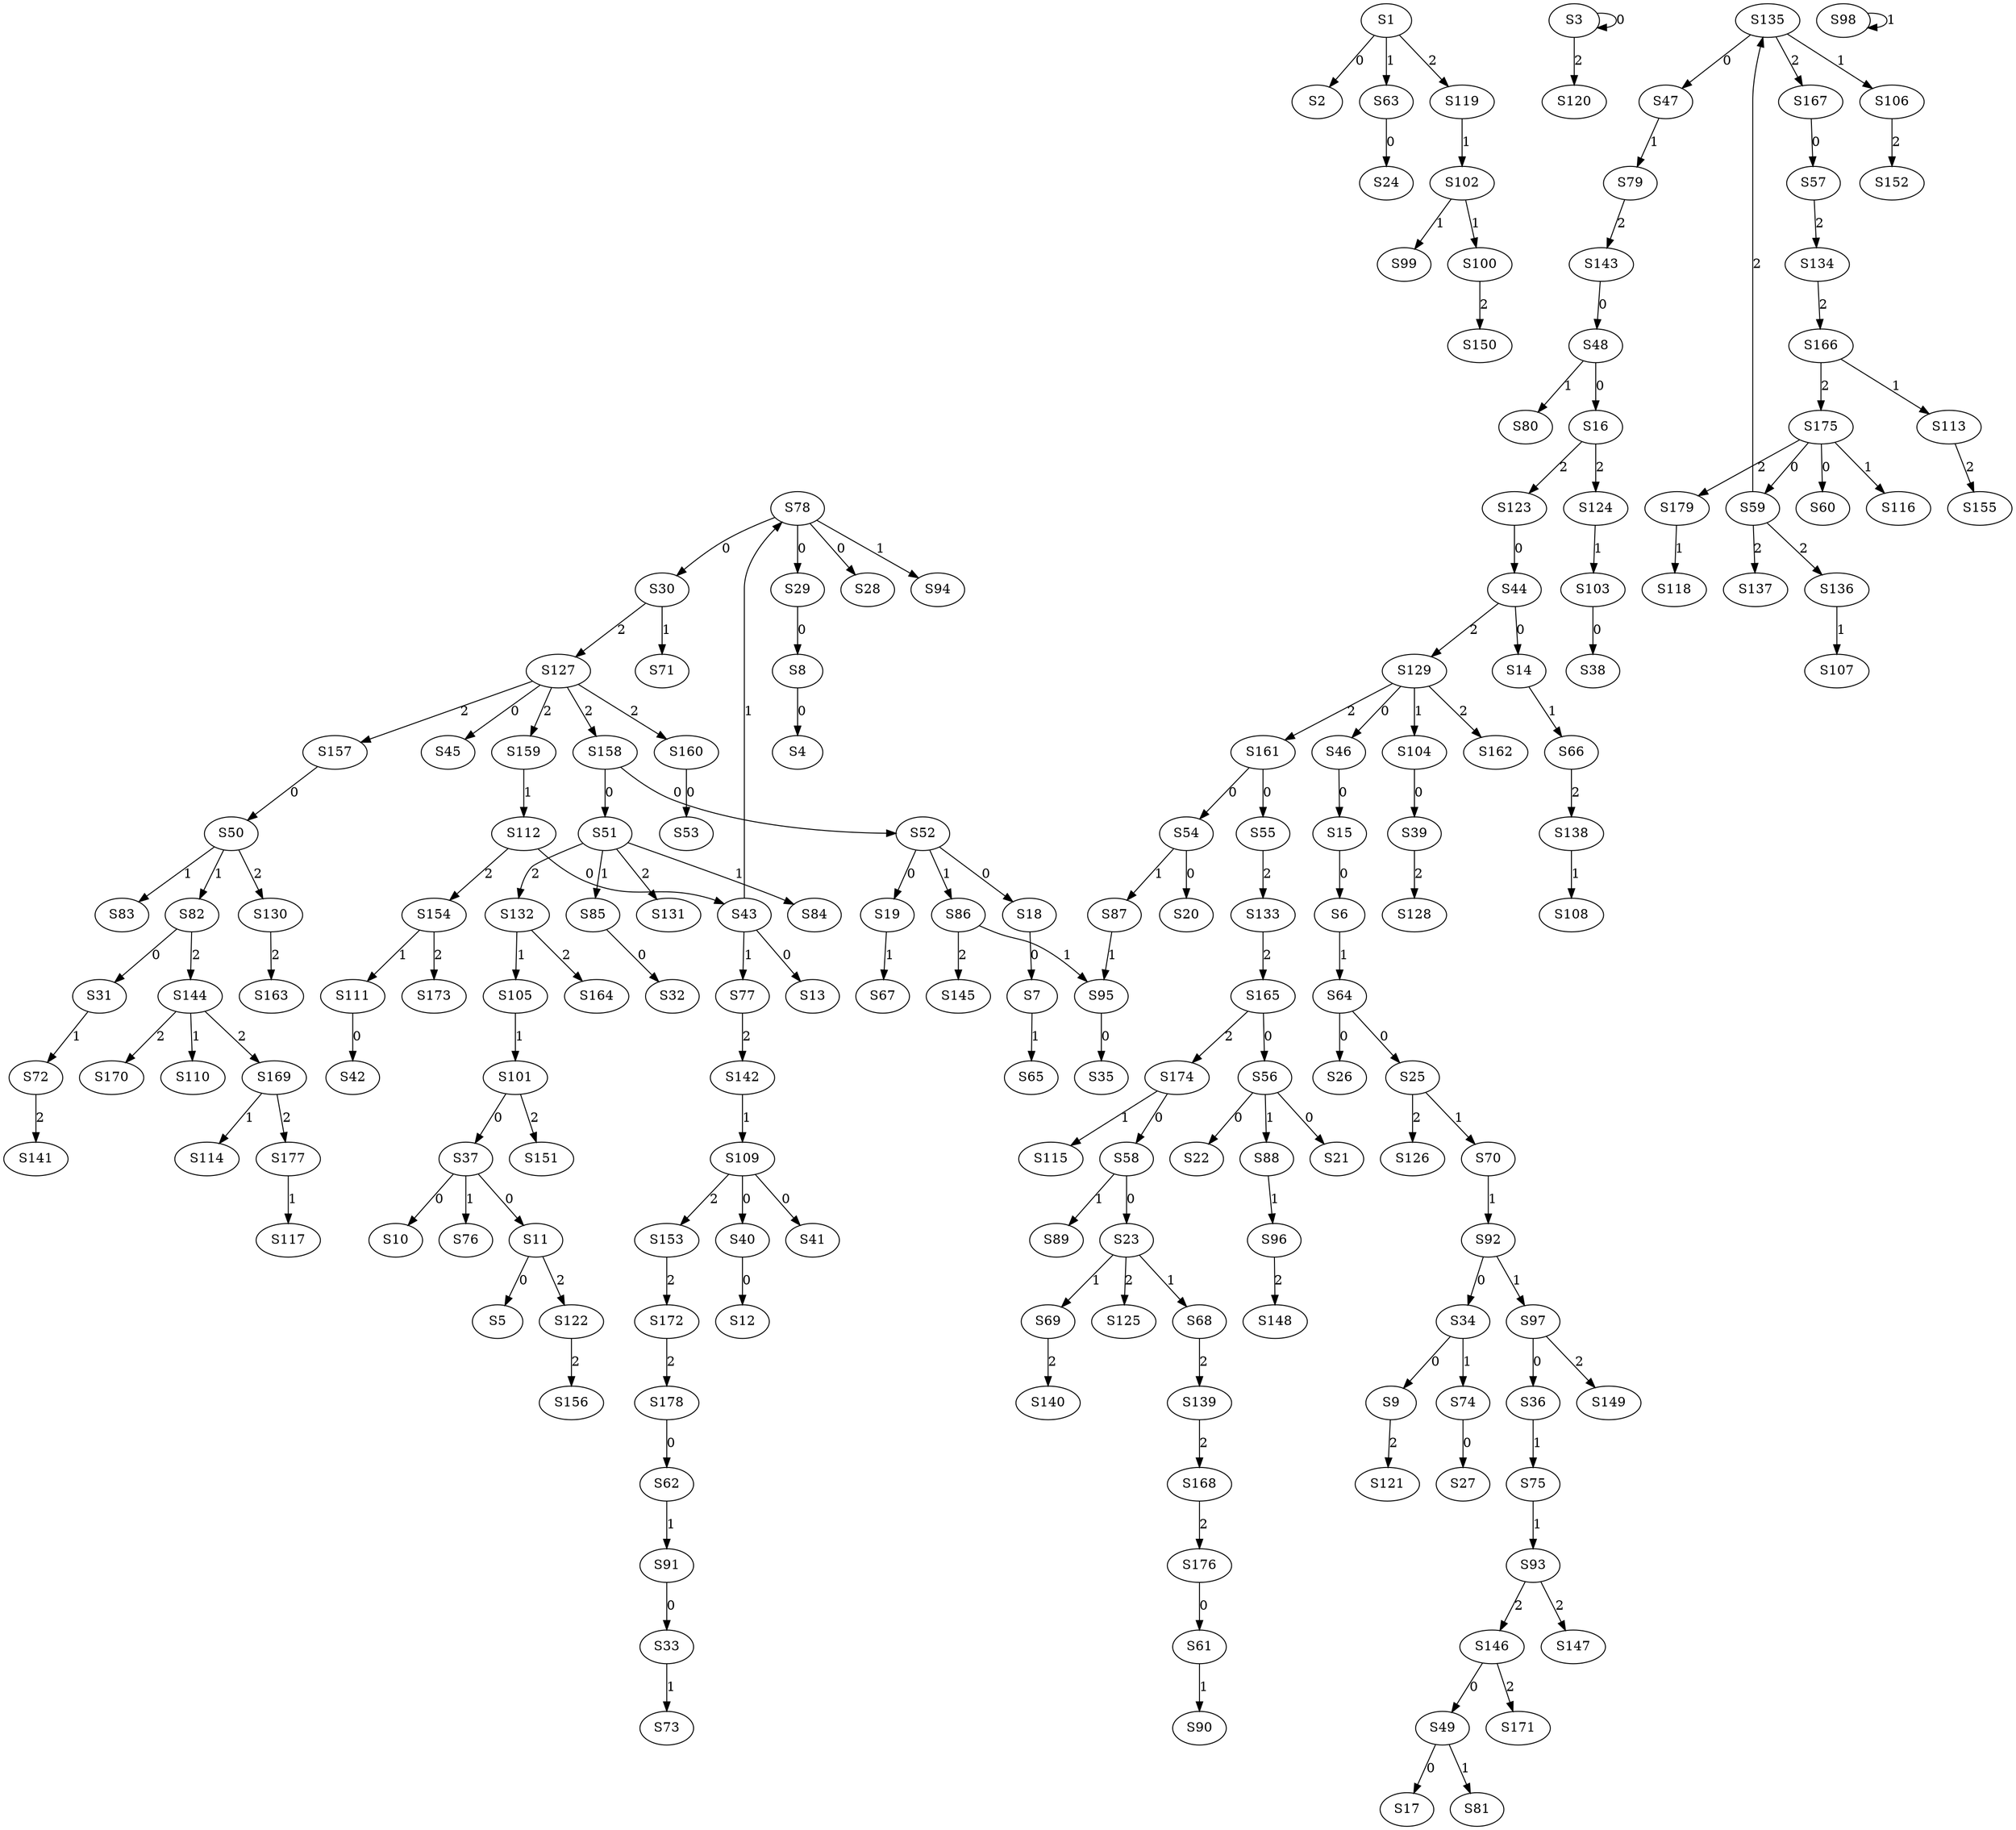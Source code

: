 strict digraph {
	S1 -> S2 [ label = 0 ];
	S3 -> S3 [ label = 0 ];
	S8 -> S4 [ label = 0 ];
	S11 -> S5 [ label = 0 ];
	S15 -> S6 [ label = 0 ];
	S18 -> S7 [ label = 0 ];
	S29 -> S8 [ label = 0 ];
	S34 -> S9 [ label = 0 ];
	S37 -> S10 [ label = 0 ];
	S37 -> S11 [ label = 0 ];
	S40 -> S12 [ label = 0 ];
	S43 -> S13 [ label = 0 ];
	S44 -> S14 [ label = 0 ];
	S46 -> S15 [ label = 0 ];
	S48 -> S16 [ label = 0 ];
	S49 -> S17 [ label = 0 ];
	S52 -> S18 [ label = 0 ];
	S52 -> S19 [ label = 0 ];
	S54 -> S20 [ label = 0 ];
	S56 -> S21 [ label = 0 ];
	S56 -> S22 [ label = 0 ];
	S58 -> S23 [ label = 0 ];
	S63 -> S24 [ label = 0 ];
	S64 -> S25 [ label = 0 ];
	S64 -> S26 [ label = 0 ];
	S74 -> S27 [ label = 0 ];
	S78 -> S28 [ label = 0 ];
	S78 -> S29 [ label = 0 ];
	S78 -> S30 [ label = 0 ];
	S82 -> S31 [ label = 0 ];
	S85 -> S32 [ label = 0 ];
	S91 -> S33 [ label = 0 ];
	S92 -> S34 [ label = 0 ];
	S95 -> S35 [ label = 0 ];
	S97 -> S36 [ label = 0 ];
	S101 -> S37 [ label = 0 ];
	S103 -> S38 [ label = 0 ];
	S104 -> S39 [ label = 0 ];
	S109 -> S40 [ label = 0 ];
	S109 -> S41 [ label = 0 ];
	S111 -> S42 [ label = 0 ];
	S112 -> S43 [ label = 0 ];
	S123 -> S44 [ label = 0 ];
	S127 -> S45 [ label = 0 ];
	S129 -> S46 [ label = 0 ];
	S135 -> S47 [ label = 0 ];
	S143 -> S48 [ label = 0 ];
	S146 -> S49 [ label = 0 ];
	S157 -> S50 [ label = 0 ];
	S158 -> S51 [ label = 0 ];
	S158 -> S52 [ label = 0 ];
	S160 -> S53 [ label = 0 ];
	S161 -> S54 [ label = 0 ];
	S161 -> S55 [ label = 0 ];
	S165 -> S56 [ label = 0 ];
	S167 -> S57 [ label = 0 ];
	S174 -> S58 [ label = 0 ];
	S175 -> S59 [ label = 0 ];
	S175 -> S60 [ label = 0 ];
	S176 -> S61 [ label = 0 ];
	S178 -> S62 [ label = 0 ];
	S1 -> S63 [ label = 1 ];
	S6 -> S64 [ label = 1 ];
	S7 -> S65 [ label = 1 ];
	S14 -> S66 [ label = 1 ];
	S19 -> S67 [ label = 1 ];
	S23 -> S68 [ label = 1 ];
	S23 -> S69 [ label = 1 ];
	S25 -> S70 [ label = 1 ];
	S30 -> S71 [ label = 1 ];
	S31 -> S72 [ label = 1 ];
	S33 -> S73 [ label = 1 ];
	S34 -> S74 [ label = 1 ];
	S36 -> S75 [ label = 1 ];
	S37 -> S76 [ label = 1 ];
	S43 -> S77 [ label = 1 ];
	S43 -> S78 [ label = 1 ];
	S47 -> S79 [ label = 1 ];
	S48 -> S80 [ label = 1 ];
	S49 -> S81 [ label = 1 ];
	S50 -> S82 [ label = 1 ];
	S50 -> S83 [ label = 1 ];
	S51 -> S84 [ label = 1 ];
	S51 -> S85 [ label = 1 ];
	S52 -> S86 [ label = 1 ];
	S54 -> S87 [ label = 1 ];
	S56 -> S88 [ label = 1 ];
	S58 -> S89 [ label = 1 ];
	S61 -> S90 [ label = 1 ];
	S62 -> S91 [ label = 1 ];
	S70 -> S92 [ label = 1 ];
	S75 -> S93 [ label = 1 ];
	S78 -> S94 [ label = 1 ];
	S87 -> S95 [ label = 1 ];
	S88 -> S96 [ label = 1 ];
	S92 -> S97 [ label = 1 ];
	S98 -> S98 [ label = 1 ];
	S102 -> S99 [ label = 1 ];
	S102 -> S100 [ label = 1 ];
	S105 -> S101 [ label = 1 ];
	S119 -> S102 [ label = 1 ];
	S124 -> S103 [ label = 1 ];
	S129 -> S104 [ label = 1 ];
	S132 -> S105 [ label = 1 ];
	S135 -> S106 [ label = 1 ];
	S136 -> S107 [ label = 1 ];
	S138 -> S108 [ label = 1 ];
	S142 -> S109 [ label = 1 ];
	S144 -> S110 [ label = 1 ];
	S154 -> S111 [ label = 1 ];
	S159 -> S112 [ label = 1 ];
	S166 -> S113 [ label = 1 ];
	S169 -> S114 [ label = 1 ];
	S174 -> S115 [ label = 1 ];
	S175 -> S116 [ label = 1 ];
	S177 -> S117 [ label = 1 ];
	S179 -> S118 [ label = 1 ];
	S1 -> S119 [ label = 2 ];
	S3 -> S120 [ label = 2 ];
	S9 -> S121 [ label = 2 ];
	S11 -> S122 [ label = 2 ];
	S16 -> S123 [ label = 2 ];
	S16 -> S124 [ label = 2 ];
	S23 -> S125 [ label = 2 ];
	S25 -> S126 [ label = 2 ];
	S30 -> S127 [ label = 2 ];
	S39 -> S128 [ label = 2 ];
	S44 -> S129 [ label = 2 ];
	S50 -> S130 [ label = 2 ];
	S51 -> S131 [ label = 2 ];
	S51 -> S132 [ label = 2 ];
	S55 -> S133 [ label = 2 ];
	S57 -> S134 [ label = 2 ];
	S59 -> S135 [ label = 2 ];
	S59 -> S136 [ label = 2 ];
	S59 -> S137 [ label = 2 ];
	S66 -> S138 [ label = 2 ];
	S68 -> S139 [ label = 2 ];
	S69 -> S140 [ label = 2 ];
	S72 -> S141 [ label = 2 ];
	S77 -> S142 [ label = 2 ];
	S79 -> S143 [ label = 2 ];
	S82 -> S144 [ label = 2 ];
	S86 -> S145 [ label = 2 ];
	S93 -> S146 [ label = 2 ];
	S93 -> S147 [ label = 2 ];
	S96 -> S148 [ label = 2 ];
	S97 -> S149 [ label = 2 ];
	S100 -> S150 [ label = 2 ];
	S101 -> S151 [ label = 2 ];
	S106 -> S152 [ label = 2 ];
	S109 -> S153 [ label = 2 ];
	S112 -> S154 [ label = 2 ];
	S113 -> S155 [ label = 2 ];
	S122 -> S156 [ label = 2 ];
	S127 -> S157 [ label = 2 ];
	S127 -> S158 [ label = 2 ];
	S127 -> S159 [ label = 2 ];
	S127 -> S160 [ label = 2 ];
	S129 -> S161 [ label = 2 ];
	S129 -> S162 [ label = 2 ];
	S130 -> S163 [ label = 2 ];
	S132 -> S164 [ label = 2 ];
	S133 -> S165 [ label = 2 ];
	S134 -> S166 [ label = 2 ];
	S135 -> S167 [ label = 2 ];
	S139 -> S168 [ label = 2 ];
	S144 -> S169 [ label = 2 ];
	S144 -> S170 [ label = 2 ];
	S146 -> S171 [ label = 2 ];
	S153 -> S172 [ label = 2 ];
	S154 -> S173 [ label = 2 ];
	S165 -> S174 [ label = 2 ];
	S166 -> S175 [ label = 2 ];
	S168 -> S176 [ label = 2 ];
	S169 -> S177 [ label = 2 ];
	S172 -> S178 [ label = 2 ];
	S175 -> S179 [ label = 2 ];
	S86 -> S95 [ label = 1 ];
}